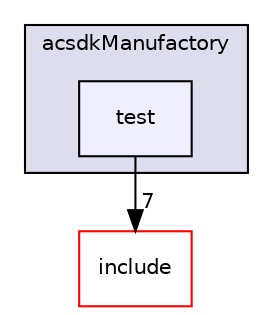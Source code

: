 digraph "/workplace/avs-device-sdk/shared/acsdkManufactory/test" {
  compound=true
  node [ fontsize="10", fontname="Helvetica"];
  edge [ labelfontsize="10", labelfontname="Helvetica"];
  subgraph clusterdir_0ca348091c23ede3b6afd50c8666ff04 {
    graph [ bgcolor="#ddddee", pencolor="black", label="acsdkManufactory" fontname="Helvetica", fontsize="10", URL="dir_0ca348091c23ede3b6afd50c8666ff04.html"]
  dir_bf4caf5cfca980a29e7df13c2277faae [shape=box, label="test", style="filled", fillcolor="#eeeeff", pencolor="black", URL="dir_bf4caf5cfca980a29e7df13c2277faae.html"];
  }
  dir_a5accd2ae782eec48f12ec2c237e1ecf [shape=box label="include" fillcolor="white" style="filled" color="red" URL="dir_a5accd2ae782eec48f12ec2c237e1ecf.html"];
  dir_bf4caf5cfca980a29e7df13c2277faae->dir_a5accd2ae782eec48f12ec2c237e1ecf [headlabel="7", labeldistance=1.5 headhref="dir_000604_000600.html"];
}
